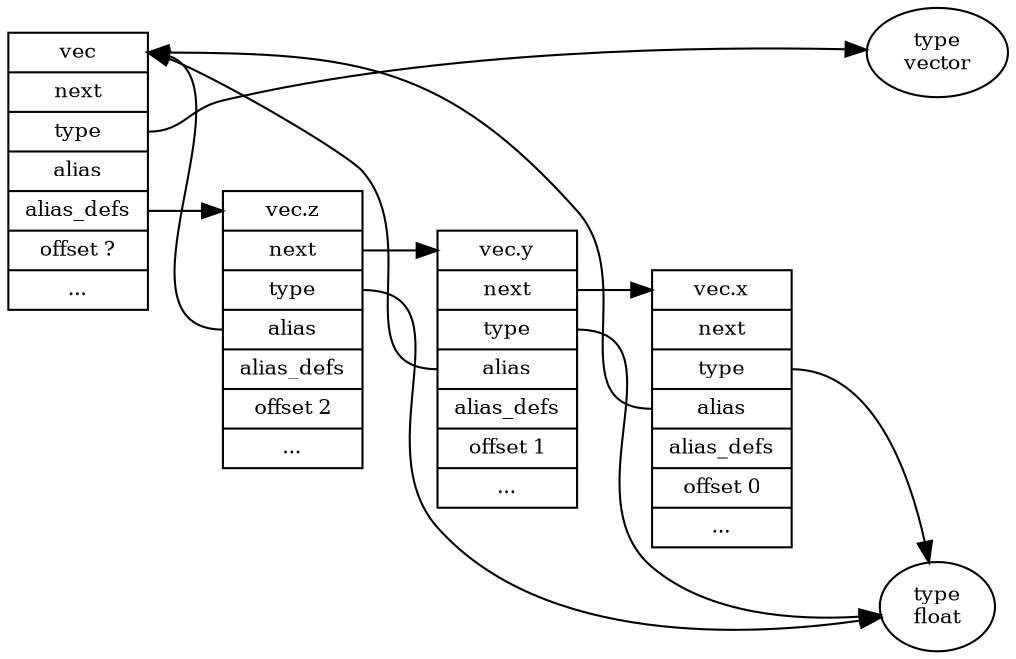 digraph vector_alias {
	rankdir=LR;
	subgraph types {
		rank = same;
		vector [fontsize=10,label="type\nvector"];
		float [fontsize=10,label="type\nfloat"];
	}
	subgraph alias {
		vec [fontsize=10,shape=record,label="<v>vec|<n>next|<t>type|<a>alias|<d>alias_defs|offset ?|..."];
		vec_x [fontsize=10,shape=record,label="<v>vec.x|<n>next|<t>type|<a>alias|<d>alias_defs|offset 0|..."];
		vec_y [fontsize=10,shape=record,label="<v>vec.y|<n>next|<t>type|<a>alias|<d>alias_defs|offset 1|..."];
		vec_z [fontsize=10,shape=record,label= "<v>vec.z|<n>next|<t>type|<a>alias|<d>alias_defs|offset 2|..."];
	}
	vector -> float [style=invis];
	vec:t -> vector [weight=2];
	vec_x:t -> float [weight=2];
	vec_y:t -> float [weight=2];
	vec_z:t -> float [weight=2];
	vec:d -> vec_z:v [weight=5];
	vec_z:n -> vec_y:v [weight=15];
	vec_y:n -> vec_x:v [weight=15];
	vec:v -> vec_z:a [dir=back,weight=4];
	vec:v -> vec_y:a [dir=back,weight=4];
	vec:v -> vec_x:a [dir=back,weight=4];
}
